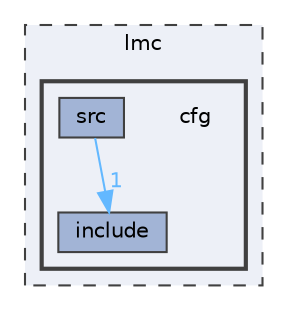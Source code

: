 digraph "lmc/cfg"
{
 // LATEX_PDF_SIZE
  bgcolor="transparent";
  edge [fontname=Helvetica,fontsize=10,labelfontname=Helvetica,labelfontsize=10];
  node [fontname=Helvetica,fontsize=10,shape=box,height=0.2,width=0.4];
  compound=true
  subgraph clusterdir_a5e59b946ac651511046c4c0121d9e13 {
    graph [ bgcolor="#edf0f7", pencolor="grey25", label="lmc", fontname=Helvetica,fontsize=10 style="filled,dashed", URL="dir_a5e59b946ac651511046c4c0121d9e13.html",tooltip=""]
  subgraph clusterdir_cc50ab69a678fc92792050daa430bfb1 {
    graph [ bgcolor="#edf0f7", pencolor="grey25", label="", fontname=Helvetica,fontsize=10 style="filled,bold", URL="dir_cc50ab69a678fc92792050daa430bfb1.html",tooltip=""]
    dir_cc50ab69a678fc92792050daa430bfb1 [shape=plaintext, label="cfg"];
  dir_f9346383c909cb0ae037c50702eb65aa [label="include", fillcolor="#a2b4d6", color="grey25", style="filled", URL="dir_f9346383c909cb0ae037c50702eb65aa.html",tooltip=""];
  dir_f2d3cfdfab9d330083fc49f11c177c06 [label="src", fillcolor="#a2b4d6", color="grey25", style="filled", URL="dir_f2d3cfdfab9d330083fc49f11c177c06.html",tooltip=""];
  }
  }
  dir_f2d3cfdfab9d330083fc49f11c177c06->dir_f9346383c909cb0ae037c50702eb65aa [headlabel="1", labeldistance=1.5 headhref="dir_000016_000007.html" href="dir_000016_000007.html" color="steelblue1" fontcolor="steelblue1"];
}
